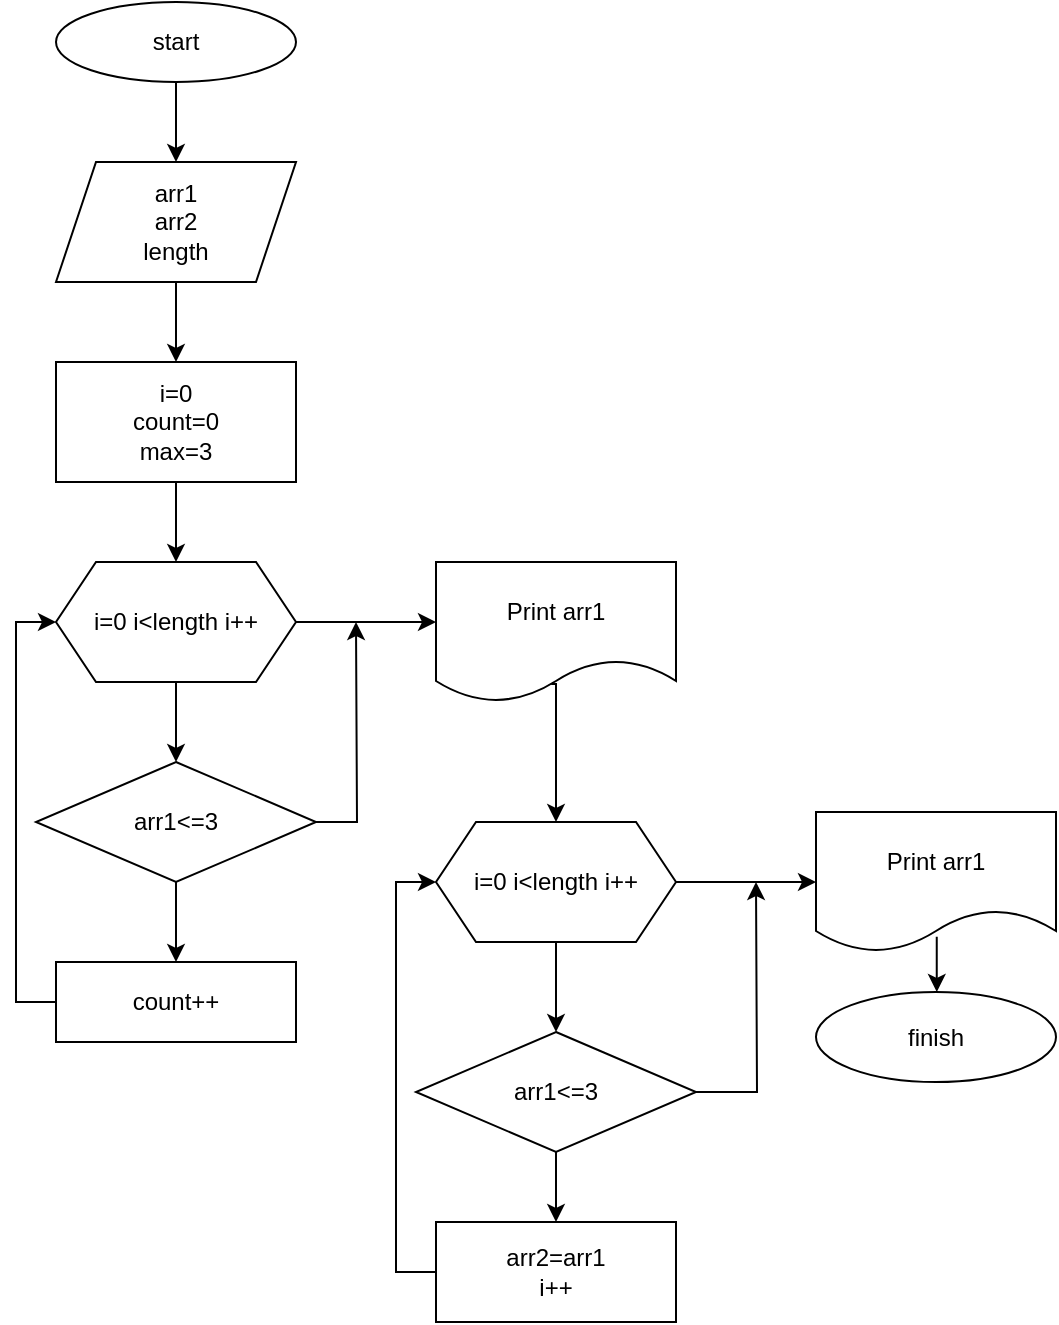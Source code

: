 <mxfile version="20.8.16" type="device"><diagram id="C5RBs43oDa-KdzZeNtuy" name="Page-1"><mxGraphModel dx="1036" dy="606" grid="1" gridSize="10" guides="1" tooltips="1" connect="1" arrows="1" fold="1" page="1" pageScale="1" pageWidth="827" pageHeight="1169" math="0" shadow="0"><root><mxCell id="WIyWlLk6GJQsqaUBKTNV-0"/><mxCell id="WIyWlLk6GJQsqaUBKTNV-1" parent="WIyWlLk6GJQsqaUBKTNV-0"/><mxCell id="llPFpmr9sSDKE1BtZCnv-0" value="start" style="ellipse;whiteSpace=wrap;html=1;" vertex="1" parent="WIyWlLk6GJQsqaUBKTNV-1"><mxGeometry x="210" y="10" width="120" height="40" as="geometry"/></mxCell><mxCell id="llPFpmr9sSDKE1BtZCnv-1" value="" style="endArrow=classic;html=1;rounded=0;exitX=0.5;exitY=1;exitDx=0;exitDy=0;" edge="1" parent="WIyWlLk6GJQsqaUBKTNV-1" source="llPFpmr9sSDKE1BtZCnv-0"><mxGeometry width="50" height="50" relative="1" as="geometry"><mxPoint x="390" y="340" as="sourcePoint"/><mxPoint x="270" y="90" as="targetPoint"/></mxGeometry></mxCell><mxCell id="llPFpmr9sSDKE1BtZCnv-7" style="edgeStyle=orthogonalEdgeStyle;rounded=0;orthogonalLoop=1;jettySize=auto;html=1;exitX=0.5;exitY=1;exitDx=0;exitDy=0;entryX=0.5;entryY=0;entryDx=0;entryDy=0;" edge="1" parent="WIyWlLk6GJQsqaUBKTNV-1" source="llPFpmr9sSDKE1BtZCnv-2" target="llPFpmr9sSDKE1BtZCnv-4"><mxGeometry relative="1" as="geometry"/></mxCell><mxCell id="llPFpmr9sSDKE1BtZCnv-2" value="arr1&lt;br&gt;arr2&lt;br&gt;length" style="shape=parallelogram;perimeter=parallelogramPerimeter;whiteSpace=wrap;html=1;fixedSize=1;" vertex="1" parent="WIyWlLk6GJQsqaUBKTNV-1"><mxGeometry x="210" y="90" width="120" height="60" as="geometry"/></mxCell><mxCell id="llPFpmr9sSDKE1BtZCnv-3" style="edgeStyle=orthogonalEdgeStyle;rounded=0;orthogonalLoop=1;jettySize=auto;html=1;exitX=0.5;exitY=1;exitDx=0;exitDy=0;" edge="1" parent="WIyWlLk6GJQsqaUBKTNV-1" source="llPFpmr9sSDKE1BtZCnv-2" target="llPFpmr9sSDKE1BtZCnv-2"><mxGeometry relative="1" as="geometry"/></mxCell><mxCell id="llPFpmr9sSDKE1BtZCnv-8" style="edgeStyle=orthogonalEdgeStyle;rounded=0;orthogonalLoop=1;jettySize=auto;html=1;exitX=0.5;exitY=1;exitDx=0;exitDy=0;" edge="1" parent="WIyWlLk6GJQsqaUBKTNV-1" source="llPFpmr9sSDKE1BtZCnv-4"><mxGeometry relative="1" as="geometry"><mxPoint x="270" y="290" as="targetPoint"/></mxGeometry></mxCell><mxCell id="llPFpmr9sSDKE1BtZCnv-4" value="i=0&lt;br&gt;count=0&lt;br&gt;max=3" style="rounded=0;whiteSpace=wrap;html=1;" vertex="1" parent="WIyWlLk6GJQsqaUBKTNV-1"><mxGeometry x="210" y="190" width="120" height="60" as="geometry"/></mxCell><mxCell id="llPFpmr9sSDKE1BtZCnv-11" style="edgeStyle=orthogonalEdgeStyle;rounded=0;orthogonalLoop=1;jettySize=auto;html=1;exitX=0.5;exitY=1;exitDx=0;exitDy=0;" edge="1" parent="WIyWlLk6GJQsqaUBKTNV-1" source="llPFpmr9sSDKE1BtZCnv-9"><mxGeometry relative="1" as="geometry"><mxPoint x="270" y="390" as="targetPoint"/></mxGeometry></mxCell><mxCell id="llPFpmr9sSDKE1BtZCnv-16" style="edgeStyle=orthogonalEdgeStyle;rounded=0;orthogonalLoop=1;jettySize=auto;html=1;" edge="1" parent="WIyWlLk6GJQsqaUBKTNV-1" source="llPFpmr9sSDKE1BtZCnv-9"><mxGeometry relative="1" as="geometry"><mxPoint x="400" y="320" as="targetPoint"/></mxGeometry></mxCell><mxCell id="llPFpmr9sSDKE1BtZCnv-9" value="i=0 i&amp;lt;length i++" style="shape=hexagon;perimeter=hexagonPerimeter2;whiteSpace=wrap;html=1;fixedSize=1;" vertex="1" parent="WIyWlLk6GJQsqaUBKTNV-1"><mxGeometry x="210" y="290" width="120" height="60" as="geometry"/></mxCell><mxCell id="llPFpmr9sSDKE1BtZCnv-13" style="edgeStyle=orthogonalEdgeStyle;rounded=0;orthogonalLoop=1;jettySize=auto;html=1;exitX=0.5;exitY=1;exitDx=0;exitDy=0;" edge="1" parent="WIyWlLk6GJQsqaUBKTNV-1" source="llPFpmr9sSDKE1BtZCnv-12"><mxGeometry relative="1" as="geometry"><mxPoint x="270" y="490" as="targetPoint"/></mxGeometry></mxCell><mxCell id="llPFpmr9sSDKE1BtZCnv-29" style="edgeStyle=orthogonalEdgeStyle;rounded=0;orthogonalLoop=1;jettySize=auto;html=1;exitX=1;exitY=0.5;exitDx=0;exitDy=0;" edge="1" parent="WIyWlLk6GJQsqaUBKTNV-1" source="llPFpmr9sSDKE1BtZCnv-12"><mxGeometry relative="1" as="geometry"><mxPoint x="360" y="320" as="targetPoint"/></mxGeometry></mxCell><mxCell id="llPFpmr9sSDKE1BtZCnv-12" value="arr1&amp;lt;=3" style="rhombus;whiteSpace=wrap;html=1;" vertex="1" parent="WIyWlLk6GJQsqaUBKTNV-1"><mxGeometry x="200" y="390" width="140" height="60" as="geometry"/></mxCell><mxCell id="llPFpmr9sSDKE1BtZCnv-15" style="edgeStyle=orthogonalEdgeStyle;rounded=0;orthogonalLoop=1;jettySize=auto;html=1;entryX=0;entryY=0.5;entryDx=0;entryDy=0;" edge="1" parent="WIyWlLk6GJQsqaUBKTNV-1" source="llPFpmr9sSDKE1BtZCnv-14" target="llPFpmr9sSDKE1BtZCnv-9"><mxGeometry relative="1" as="geometry"><Array as="points"><mxPoint x="190" y="510"/><mxPoint x="190" y="320"/></Array></mxGeometry></mxCell><mxCell id="llPFpmr9sSDKE1BtZCnv-14" value="count++" style="rounded=0;whiteSpace=wrap;html=1;" vertex="1" parent="WIyWlLk6GJQsqaUBKTNV-1"><mxGeometry x="210" y="490" width="120" height="40" as="geometry"/></mxCell><mxCell id="llPFpmr9sSDKE1BtZCnv-18" style="edgeStyle=orthogonalEdgeStyle;rounded=0;orthogonalLoop=1;jettySize=auto;html=1;exitX=0.48;exitY=0.871;exitDx=0;exitDy=0;exitPerimeter=0;" edge="1" parent="WIyWlLk6GJQsqaUBKTNV-1" source="llPFpmr9sSDKE1BtZCnv-17"><mxGeometry relative="1" as="geometry"><mxPoint x="460" y="420" as="targetPoint"/><Array as="points"><mxPoint x="460" y="351"/></Array></mxGeometry></mxCell><mxCell id="llPFpmr9sSDKE1BtZCnv-17" value="Print arr1" style="shape=document;whiteSpace=wrap;html=1;boundedLbl=1;" vertex="1" parent="WIyWlLk6GJQsqaUBKTNV-1"><mxGeometry x="400" y="290" width="120" height="70" as="geometry"/></mxCell><mxCell id="llPFpmr9sSDKE1BtZCnv-21" style="edgeStyle=orthogonalEdgeStyle;rounded=0;orthogonalLoop=1;jettySize=auto;html=1;entryX=0.5;entryY=0;entryDx=0;entryDy=0;" edge="1" parent="WIyWlLk6GJQsqaUBKTNV-1" source="llPFpmr9sSDKE1BtZCnv-19" target="llPFpmr9sSDKE1BtZCnv-20"><mxGeometry relative="1" as="geometry"/></mxCell><mxCell id="llPFpmr9sSDKE1BtZCnv-27" style="edgeStyle=orthogonalEdgeStyle;rounded=0;orthogonalLoop=1;jettySize=auto;html=1;exitX=1;exitY=0.5;exitDx=0;exitDy=0;entryX=0;entryY=0.5;entryDx=0;entryDy=0;" edge="1" parent="WIyWlLk6GJQsqaUBKTNV-1" source="llPFpmr9sSDKE1BtZCnv-19" target="llPFpmr9sSDKE1BtZCnv-26"><mxGeometry relative="1" as="geometry"/></mxCell><mxCell id="llPFpmr9sSDKE1BtZCnv-19" value="i=0 i&amp;lt;length i++" style="shape=hexagon;perimeter=hexagonPerimeter2;whiteSpace=wrap;html=1;fixedSize=1;" vertex="1" parent="WIyWlLk6GJQsqaUBKTNV-1"><mxGeometry x="400" y="420" width="120" height="60" as="geometry"/></mxCell><mxCell id="llPFpmr9sSDKE1BtZCnv-24" style="edgeStyle=orthogonalEdgeStyle;rounded=0;orthogonalLoop=1;jettySize=auto;html=1;entryX=0.5;entryY=0;entryDx=0;entryDy=0;" edge="1" parent="WIyWlLk6GJQsqaUBKTNV-1" source="llPFpmr9sSDKE1BtZCnv-20" target="llPFpmr9sSDKE1BtZCnv-22"><mxGeometry relative="1" as="geometry"/></mxCell><mxCell id="llPFpmr9sSDKE1BtZCnv-28" style="edgeStyle=orthogonalEdgeStyle;rounded=0;orthogonalLoop=1;jettySize=auto;html=1;" edge="1" parent="WIyWlLk6GJQsqaUBKTNV-1" source="llPFpmr9sSDKE1BtZCnv-20"><mxGeometry relative="1" as="geometry"><mxPoint x="560" y="450" as="targetPoint"/></mxGeometry></mxCell><mxCell id="llPFpmr9sSDKE1BtZCnv-20" value="arr1&amp;lt;=3" style="rhombus;whiteSpace=wrap;html=1;" vertex="1" parent="WIyWlLk6GJQsqaUBKTNV-1"><mxGeometry x="390" y="525" width="140" height="60" as="geometry"/></mxCell><mxCell id="llPFpmr9sSDKE1BtZCnv-25" style="edgeStyle=orthogonalEdgeStyle;rounded=0;orthogonalLoop=1;jettySize=auto;html=1;entryX=0;entryY=0.5;entryDx=0;entryDy=0;" edge="1" parent="WIyWlLk6GJQsqaUBKTNV-1" source="llPFpmr9sSDKE1BtZCnv-22" target="llPFpmr9sSDKE1BtZCnv-19"><mxGeometry relative="1" as="geometry"><Array as="points"><mxPoint x="380" y="645"/><mxPoint x="380" y="450"/></Array></mxGeometry></mxCell><mxCell id="llPFpmr9sSDKE1BtZCnv-22" value="arr2=arr1&lt;br&gt;i++" style="rounded=0;whiteSpace=wrap;html=1;" vertex="1" parent="WIyWlLk6GJQsqaUBKTNV-1"><mxGeometry x="400" y="620" width="120" height="50" as="geometry"/></mxCell><mxCell id="llPFpmr9sSDKE1BtZCnv-31" value="" style="edgeStyle=orthogonalEdgeStyle;rounded=0;orthogonalLoop=1;jettySize=auto;html=1;exitX=0.503;exitY=0.891;exitDx=0;exitDy=0;exitPerimeter=0;" edge="1" parent="WIyWlLk6GJQsqaUBKTNV-1" source="llPFpmr9sSDKE1BtZCnv-26" target="llPFpmr9sSDKE1BtZCnv-30"><mxGeometry relative="1" as="geometry"><mxPoint x="650" y="485" as="sourcePoint"/></mxGeometry></mxCell><mxCell id="llPFpmr9sSDKE1BtZCnv-26" value="Print arr1" style="shape=document;whiteSpace=wrap;html=1;boundedLbl=1;" vertex="1" parent="WIyWlLk6GJQsqaUBKTNV-1"><mxGeometry x="590" y="415" width="120" height="70" as="geometry"/></mxCell><mxCell id="llPFpmr9sSDKE1BtZCnv-30" value="finish" style="ellipse;whiteSpace=wrap;html=1;" vertex="1" parent="WIyWlLk6GJQsqaUBKTNV-1"><mxGeometry x="590" y="505" width="120" height="45" as="geometry"/></mxCell></root></mxGraphModel></diagram></mxfile>